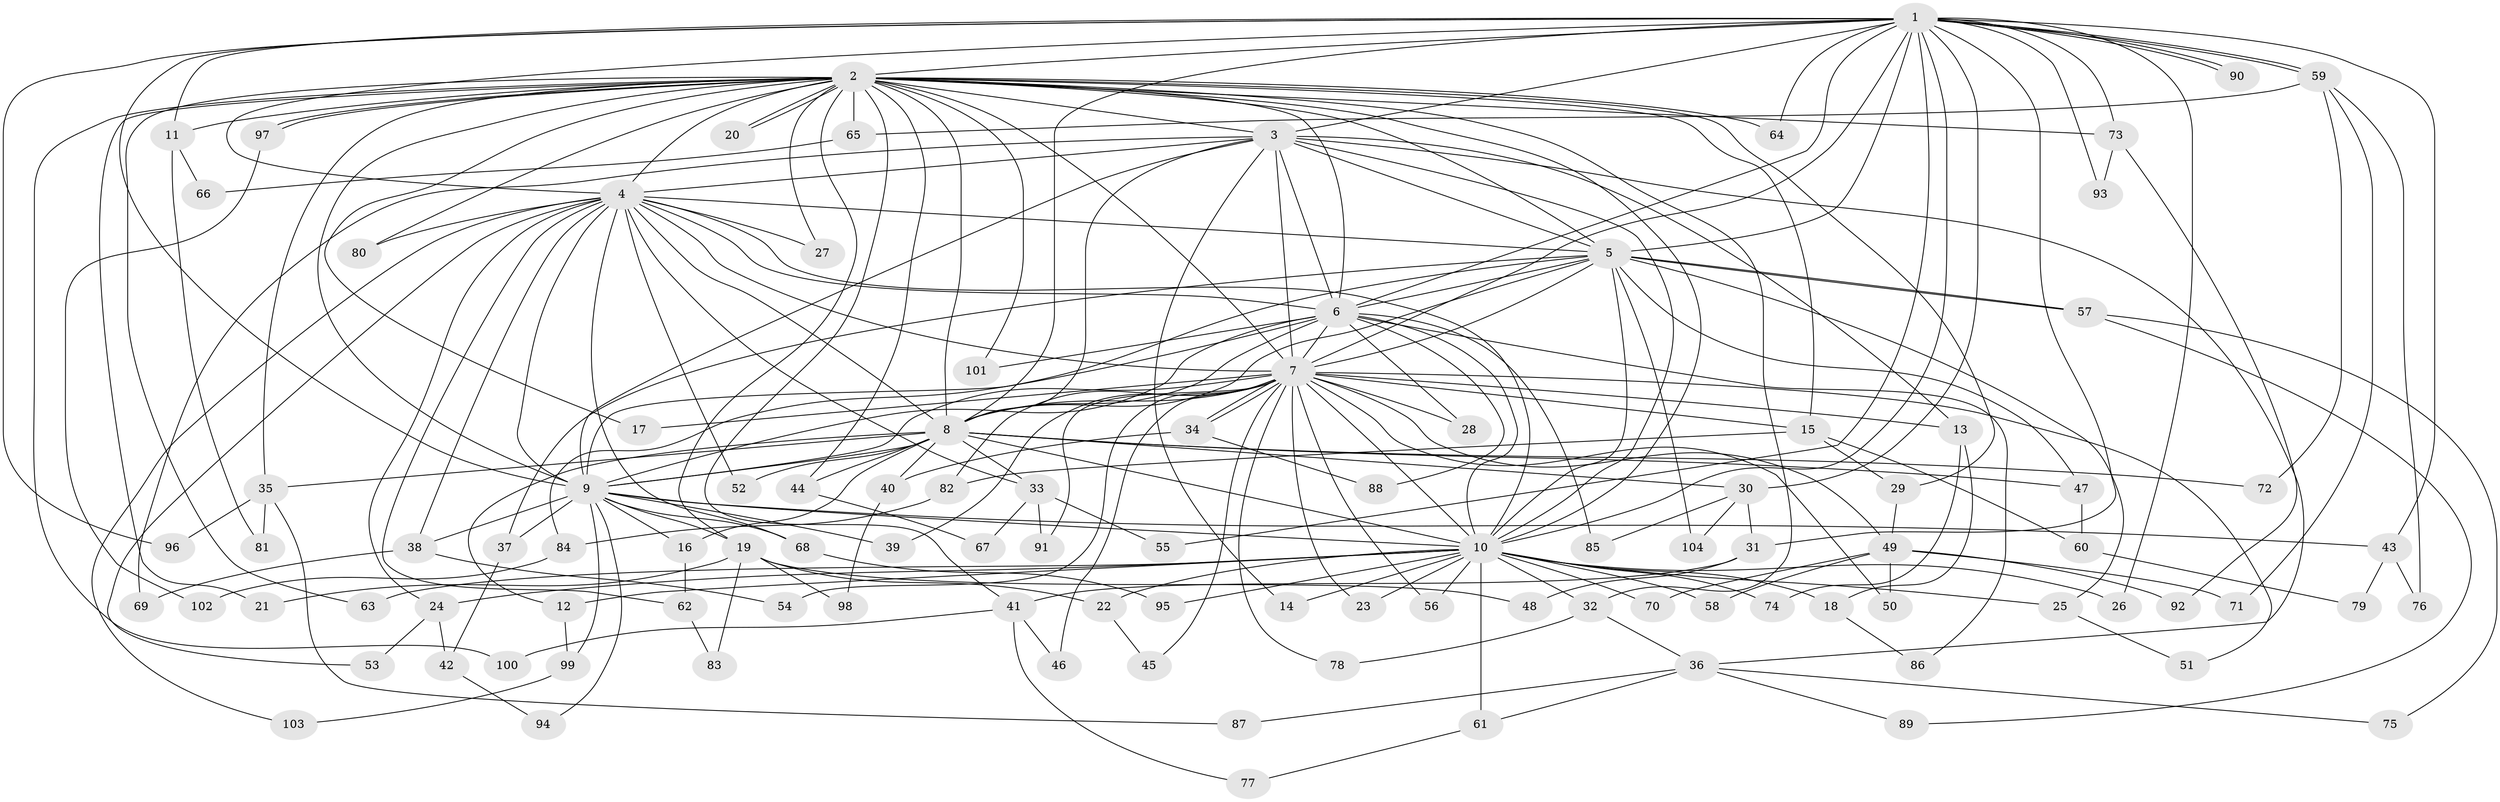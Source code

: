 // Generated by graph-tools (version 1.1) at 2025/25/03/09/25 03:25:38]
// undirected, 104 vertices, 233 edges
graph export_dot {
graph [start="1"]
  node [color=gray90,style=filled];
  1;
  2;
  3;
  4;
  5;
  6;
  7;
  8;
  9;
  10;
  11;
  12;
  13;
  14;
  15;
  16;
  17;
  18;
  19;
  20;
  21;
  22;
  23;
  24;
  25;
  26;
  27;
  28;
  29;
  30;
  31;
  32;
  33;
  34;
  35;
  36;
  37;
  38;
  39;
  40;
  41;
  42;
  43;
  44;
  45;
  46;
  47;
  48;
  49;
  50;
  51;
  52;
  53;
  54;
  55;
  56;
  57;
  58;
  59;
  60;
  61;
  62;
  63;
  64;
  65;
  66;
  67;
  68;
  69;
  70;
  71;
  72;
  73;
  74;
  75;
  76;
  77;
  78;
  79;
  80;
  81;
  82;
  83;
  84;
  85;
  86;
  87;
  88;
  89;
  90;
  91;
  92;
  93;
  94;
  95;
  96;
  97;
  98;
  99;
  100;
  101;
  102;
  103;
  104;
  1 -- 2;
  1 -- 3;
  1 -- 4;
  1 -- 5;
  1 -- 6;
  1 -- 7;
  1 -- 8;
  1 -- 9;
  1 -- 10;
  1 -- 11;
  1 -- 26;
  1 -- 30;
  1 -- 31;
  1 -- 43;
  1 -- 55;
  1 -- 59;
  1 -- 59;
  1 -- 64;
  1 -- 73;
  1 -- 90;
  1 -- 90;
  1 -- 93;
  1 -- 96;
  2 -- 3;
  2 -- 4;
  2 -- 5;
  2 -- 6;
  2 -- 7;
  2 -- 8;
  2 -- 9;
  2 -- 10;
  2 -- 11;
  2 -- 15;
  2 -- 17;
  2 -- 19;
  2 -- 20;
  2 -- 20;
  2 -- 21;
  2 -- 27;
  2 -- 29;
  2 -- 32;
  2 -- 35;
  2 -- 41;
  2 -- 44;
  2 -- 63;
  2 -- 64;
  2 -- 65;
  2 -- 73;
  2 -- 80;
  2 -- 97;
  2 -- 97;
  2 -- 100;
  2 -- 101;
  3 -- 4;
  3 -- 5;
  3 -- 6;
  3 -- 7;
  3 -- 8;
  3 -- 9;
  3 -- 10;
  3 -- 13;
  3 -- 14;
  3 -- 36;
  3 -- 69;
  4 -- 5;
  4 -- 6;
  4 -- 7;
  4 -- 8;
  4 -- 9;
  4 -- 10;
  4 -- 24;
  4 -- 27;
  4 -- 33;
  4 -- 38;
  4 -- 52;
  4 -- 53;
  4 -- 62;
  4 -- 68;
  4 -- 80;
  4 -- 103;
  5 -- 6;
  5 -- 7;
  5 -- 8;
  5 -- 9;
  5 -- 10;
  5 -- 25;
  5 -- 37;
  5 -- 47;
  5 -- 57;
  5 -- 57;
  5 -- 104;
  6 -- 7;
  6 -- 8;
  6 -- 9;
  6 -- 10;
  6 -- 28;
  6 -- 84;
  6 -- 85;
  6 -- 86;
  6 -- 88;
  6 -- 101;
  7 -- 8;
  7 -- 9;
  7 -- 10;
  7 -- 13;
  7 -- 15;
  7 -- 17;
  7 -- 23;
  7 -- 28;
  7 -- 34;
  7 -- 34;
  7 -- 39;
  7 -- 45;
  7 -- 46;
  7 -- 49;
  7 -- 50;
  7 -- 51;
  7 -- 54;
  7 -- 56;
  7 -- 78;
  7 -- 82;
  7 -- 91;
  8 -- 9;
  8 -- 10;
  8 -- 12;
  8 -- 16;
  8 -- 30;
  8 -- 33;
  8 -- 35;
  8 -- 40;
  8 -- 44;
  8 -- 47;
  8 -- 52;
  8 -- 72;
  9 -- 10;
  9 -- 16;
  9 -- 19;
  9 -- 37;
  9 -- 38;
  9 -- 39;
  9 -- 43;
  9 -- 68;
  9 -- 94;
  9 -- 99;
  10 -- 12;
  10 -- 14;
  10 -- 18;
  10 -- 22;
  10 -- 23;
  10 -- 24;
  10 -- 25;
  10 -- 26;
  10 -- 32;
  10 -- 56;
  10 -- 58;
  10 -- 61;
  10 -- 63;
  10 -- 70;
  10 -- 74;
  10 -- 95;
  11 -- 66;
  11 -- 81;
  12 -- 99;
  13 -- 18;
  13 -- 74;
  15 -- 29;
  15 -- 60;
  15 -- 82;
  16 -- 62;
  18 -- 86;
  19 -- 21;
  19 -- 22;
  19 -- 48;
  19 -- 83;
  19 -- 98;
  22 -- 45;
  24 -- 42;
  24 -- 53;
  25 -- 51;
  29 -- 49;
  30 -- 31;
  30 -- 85;
  30 -- 104;
  31 -- 41;
  31 -- 48;
  32 -- 36;
  32 -- 78;
  33 -- 55;
  33 -- 67;
  33 -- 91;
  34 -- 40;
  34 -- 88;
  35 -- 81;
  35 -- 87;
  35 -- 96;
  36 -- 61;
  36 -- 75;
  36 -- 87;
  36 -- 89;
  37 -- 42;
  38 -- 54;
  38 -- 69;
  40 -- 98;
  41 -- 46;
  41 -- 77;
  41 -- 100;
  42 -- 94;
  43 -- 76;
  43 -- 79;
  44 -- 67;
  47 -- 60;
  49 -- 50;
  49 -- 58;
  49 -- 70;
  49 -- 71;
  49 -- 92;
  57 -- 75;
  57 -- 89;
  59 -- 65;
  59 -- 71;
  59 -- 72;
  59 -- 76;
  60 -- 79;
  61 -- 77;
  62 -- 83;
  65 -- 66;
  68 -- 95;
  73 -- 92;
  73 -- 93;
  82 -- 84;
  84 -- 102;
  97 -- 102;
  99 -- 103;
}

